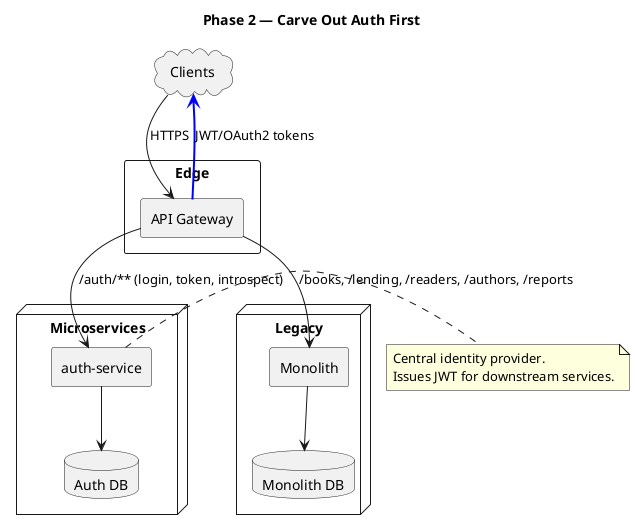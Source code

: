 @startuml
title Phase 2 — Carve Out Auth First

skinparam componentStyle rectangle
skinparam shadowing false

cloud "Clients" as Clients
rectangle "Edge" {
  [API Gateway] as Gateway
}
node "Legacy" {
  [Monolith] as Monolith
  database "Monolith DB" as MonoDB
}
node "Microservices" {
  [auth-service] as Auth
  database "Auth DB" as AuthDB
}

Clients --> Gateway : HTTPS
Gateway --> Monolith : /books, /lending, /readers, /authors, /reports
Gateway --> Auth : /auth/** (login, token, introspect)
Auth --> AuthDB

' Optional SSO token handoff
Gateway -[#blue,bold]-> Clients : JWT/OAuth2 tokens

note right of Auth
  Central identity provider.
  Issues JWT for downstream services.
end note

Monolith --> MonoDB

@enduml
